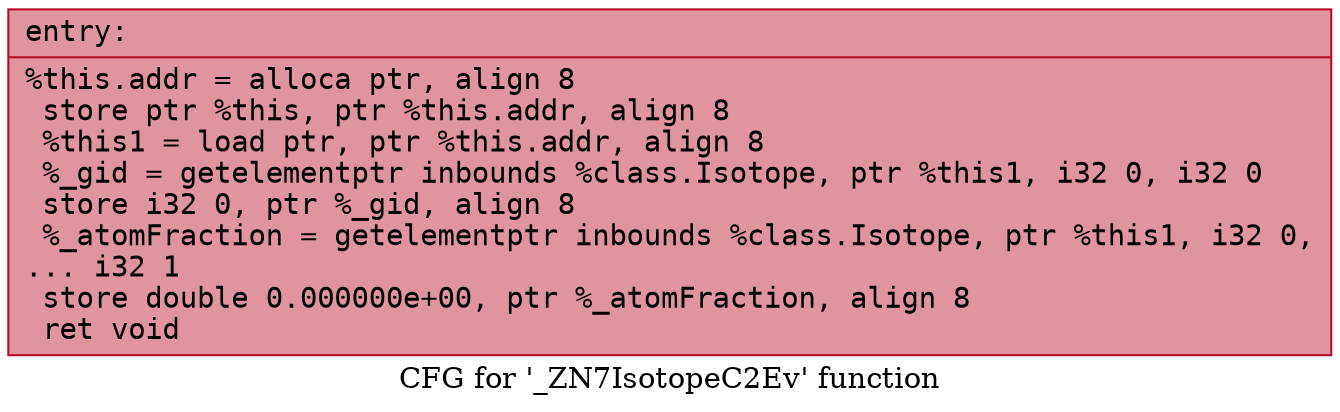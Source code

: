 digraph "CFG for '_ZN7IsotopeC2Ev' function" {
	label="CFG for '_ZN7IsotopeC2Ev' function";

	Node0x55dab4764fb0 [shape=record,color="#b70d28ff", style=filled, fillcolor="#b70d2870" fontname="Courier",label="{entry:\l|  %this.addr = alloca ptr, align 8\l  store ptr %this, ptr %this.addr, align 8\l  %this1 = load ptr, ptr %this.addr, align 8\l  %_gid = getelementptr inbounds %class.Isotope, ptr %this1, i32 0, i32 0\l  store i32 0, ptr %_gid, align 8\l  %_atomFraction = getelementptr inbounds %class.Isotope, ptr %this1, i32 0,\l... i32 1\l  store double 0.000000e+00, ptr %_atomFraction, align 8\l  ret void\l}"];
}
